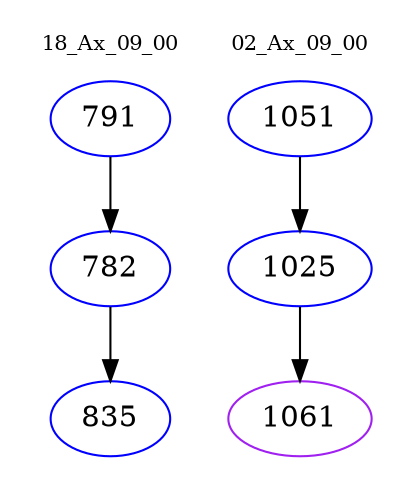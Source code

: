 digraph{
subgraph cluster_0 {
color = white
label = "18_Ax_09_00";
fontsize=10;
T0_791 [label="791", color="blue"]
T0_791 -> T0_782 [color="black"]
T0_782 [label="782", color="blue"]
T0_782 -> T0_835 [color="black"]
T0_835 [label="835", color="blue"]
}
subgraph cluster_1 {
color = white
label = "02_Ax_09_00";
fontsize=10;
T1_1051 [label="1051", color="blue"]
T1_1051 -> T1_1025 [color="black"]
T1_1025 [label="1025", color="blue"]
T1_1025 -> T1_1061 [color="black"]
T1_1061 [label="1061", color="purple"]
}
}
